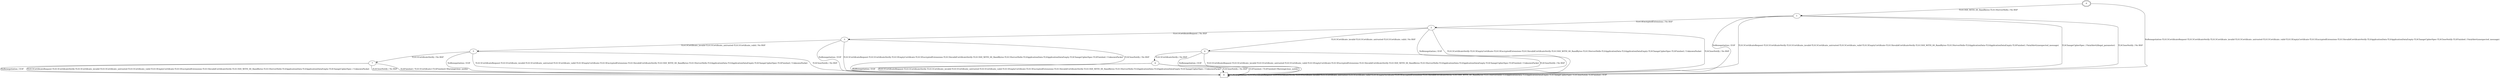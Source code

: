 digraph {
"0" [shape=doubleoctagon label=0];
"1" [shape=ellipse label=1];
"2" [shape=ellipse label=2];
"3" [shape=ellipse label=3];
"4" [shape=ellipse label=4];
"5" [shape=ellipse label=5];
"6" [shape=ellipse label=6];
"7" [shape=ellipse label=7];
"8" [shape=rectangle label=8];
"0" -> "8" [label="NoRenegotiation-TLS13CertificateRequest-TLS13CertificateVerify-TLS13Certificate_invalid-TLS13Certificate_untrusted-TLS13Certificate_valid-TLS13EmptyCertificate-TLS13EncryptedExtensions-TLS13InvalidCertificateVerify-TLSApplicationData-TLSApplicationDataEmpty-TLSChangeCipherSpec-TLSCloseNotify-TLSFinished / FatalAlert(unexpected_message)"];
"0" -> "1" [label="TLS13SH_WITH_00_RandBytes-TLS13ServerHello / No RSP"];
"1" -> "8" [label="NoRenegotiation / EOF"];
"1" -> "8" [label="TLS13CertificateRequest-TLS13CertificateVerify-TLS13Certificate_invalid-TLS13Certificate_untrusted-TLS13Certificate_valid-TLS13EmptyCertificate-TLS13InvalidCertificateVerify-TLS13SH_WITH_00_RandBytes-TLS13ServerHello-TLSApplicationData-TLSApplicationDataEmpty-TLSFinished / FatalAlert(unexpected_message)"];
"1" -> "2" [label="TLS13EncryptedExtensions / No RSP"];
"1" -> "8" [label="TLSChangeCipherSpec / FatalAlert(illegal_parameter)"];
"1" -> "8" [label="TLSCloseNotify / No RSP"];
"2" -> "8" [label="NoRenegotiation / EOF"];
"2" -> "3" [label="TLS13CertificateRequest / No RSP"];
"2" -> "8" [label="TLS13CertificateVerify-TLS13EmptyCertificate-TLS13EncryptedExtensions-TLS13InvalidCertificateVerify-TLS13SH_WITH_00_RandBytes-TLS13ServerHello-TLSApplicationData-TLSApplicationDataEmpty-TLSChangeCipherSpec-TLSFinished / UnknownPacket"];
"2" -> "4" [label="TLS13Certificate_invalid-TLS13Certificate_untrusted-TLS13Certificate_valid / No RSP"];
"2" -> "8" [label="TLSCloseNotify / No RSP"];
"3" -> "8" [label="NoRenegotiation / EOF"];
"3" -> "8" [label="TLS13CertificateRequest-TLS13CertificateVerify-TLS13EmptyCertificate-TLS13EncryptedExtensions-TLS13InvalidCertificateVerify-TLS13SH_WITH_00_RandBytes-TLS13ServerHello-TLSApplicationData-TLSApplicationDataEmpty-TLSChangeCipherSpec-TLSFinished / UnknownPacket"];
"3" -> "5" [label="TLS13Certificate_invalid-TLS13Certificate_untrusted-TLS13Certificate_valid / No RSP"];
"3" -> "8" [label="TLSCloseNotify / No RSP"];
"4" -> "8" [label="NoRenegotiation / EOF"];
"4" -> "8" [label="TLS13CertificateRequest-TLS13Certificate_invalid-TLS13Certificate_untrusted-TLS13Certificate_valid-TLS13EmptyCertificate-TLS13EncryptedExtensions-TLS13InvalidCertificateVerify-TLS13SH_WITH_00_RandBytes-TLS13ServerHello-TLSApplicationData-TLSApplicationDataEmpty-TLSChangeCipherSpec-TLSFinished / UnknownPacket"];
"4" -> "6" [label="TLS13CertificateVerify / No RSP"];
"4" -> "8" [label="TLSCloseNotify / No RSP"];
"5" -> "8" [label="NoRenegotiation / EOF"];
"5" -> "8" [label="TLS13CertificateRequest-TLS13Certificate_invalid-TLS13Certificate_untrusted-TLS13Certificate_valid-TLS13EmptyCertificate-TLS13EncryptedExtensions-TLS13InvalidCertificateVerify-TLS13SH_WITH_00_RandBytes-TLS13ServerHello-TLSApplicationData-TLSApplicationDataEmpty-TLSChangeCipherSpec-TLSFinished / UnknownPacket"];
"5" -> "7" [label="TLS13CertificateVerify / No RSP"];
"5" -> "8" [label="TLSCloseNotify / No RSP"];
"6" -> "8" [label="NoRenegotiation / EOF"];
"6" -> "8" [label="TLS13CertificateRequest-TLS13CertificateVerify-TLS13Certificate_invalid-TLS13Certificate_untrusted-TLS13Certificate_valid-TLS13EmptyCertificate-TLS13EncryptedExtensions-TLS13InvalidCertificateVerify-TLS13SH_WITH_00_RandBytes-TLS13ServerHello-TLSApplicationData-TLSApplicationDataEmpty-TLSChangeCipherSpec / UnknownPacket"];
"6" -> "8" [label="TLSCloseNotify / No RSP"];
"6" -> "8" [label="TLSFinished / TLSFinished+Warning(close_notify)"];
"7" -> "8" [label="NoRenegotiation / EOF"];
"7" -> "8" [label="TLS13CertificateRequest-TLS13CertificateVerify-TLS13Certificate_invalid-TLS13Certificate_untrusted-TLS13Certificate_valid-TLS13EmptyCertificate-TLS13EncryptedExtensions-TLS13InvalidCertificateVerify-TLS13SH_WITH_00_RandBytes-TLS13ServerHello-TLSApplicationData-TLSApplicationDataEmpty-TLSChangeCipherSpec / UnknownPacket"];
"7" -> "8" [label="TLSCloseNotify / No RSP"];
"7" -> "8" [label="TLSFinished / TLS13Certificate+TLSFinished+Warning(close_notify)"];
"8" -> "8" [label="NoRenegotiation-TLS13CertificateRequest-TLS13CertificateVerify-TLS13Certificate_invalid-TLS13Certificate_untrusted-TLS13Certificate_valid-TLS13EmptyCertificate-TLS13EncryptedExtensions-TLS13InvalidCertificateVerify-TLS13SH_WITH_00_RandBytes-TLS13ServerHello-TLSApplicationData-TLSApplicationDataEmpty-TLSChangeCipherSpec-TLSCloseNotify-TLSFinished / EOF"];
}
